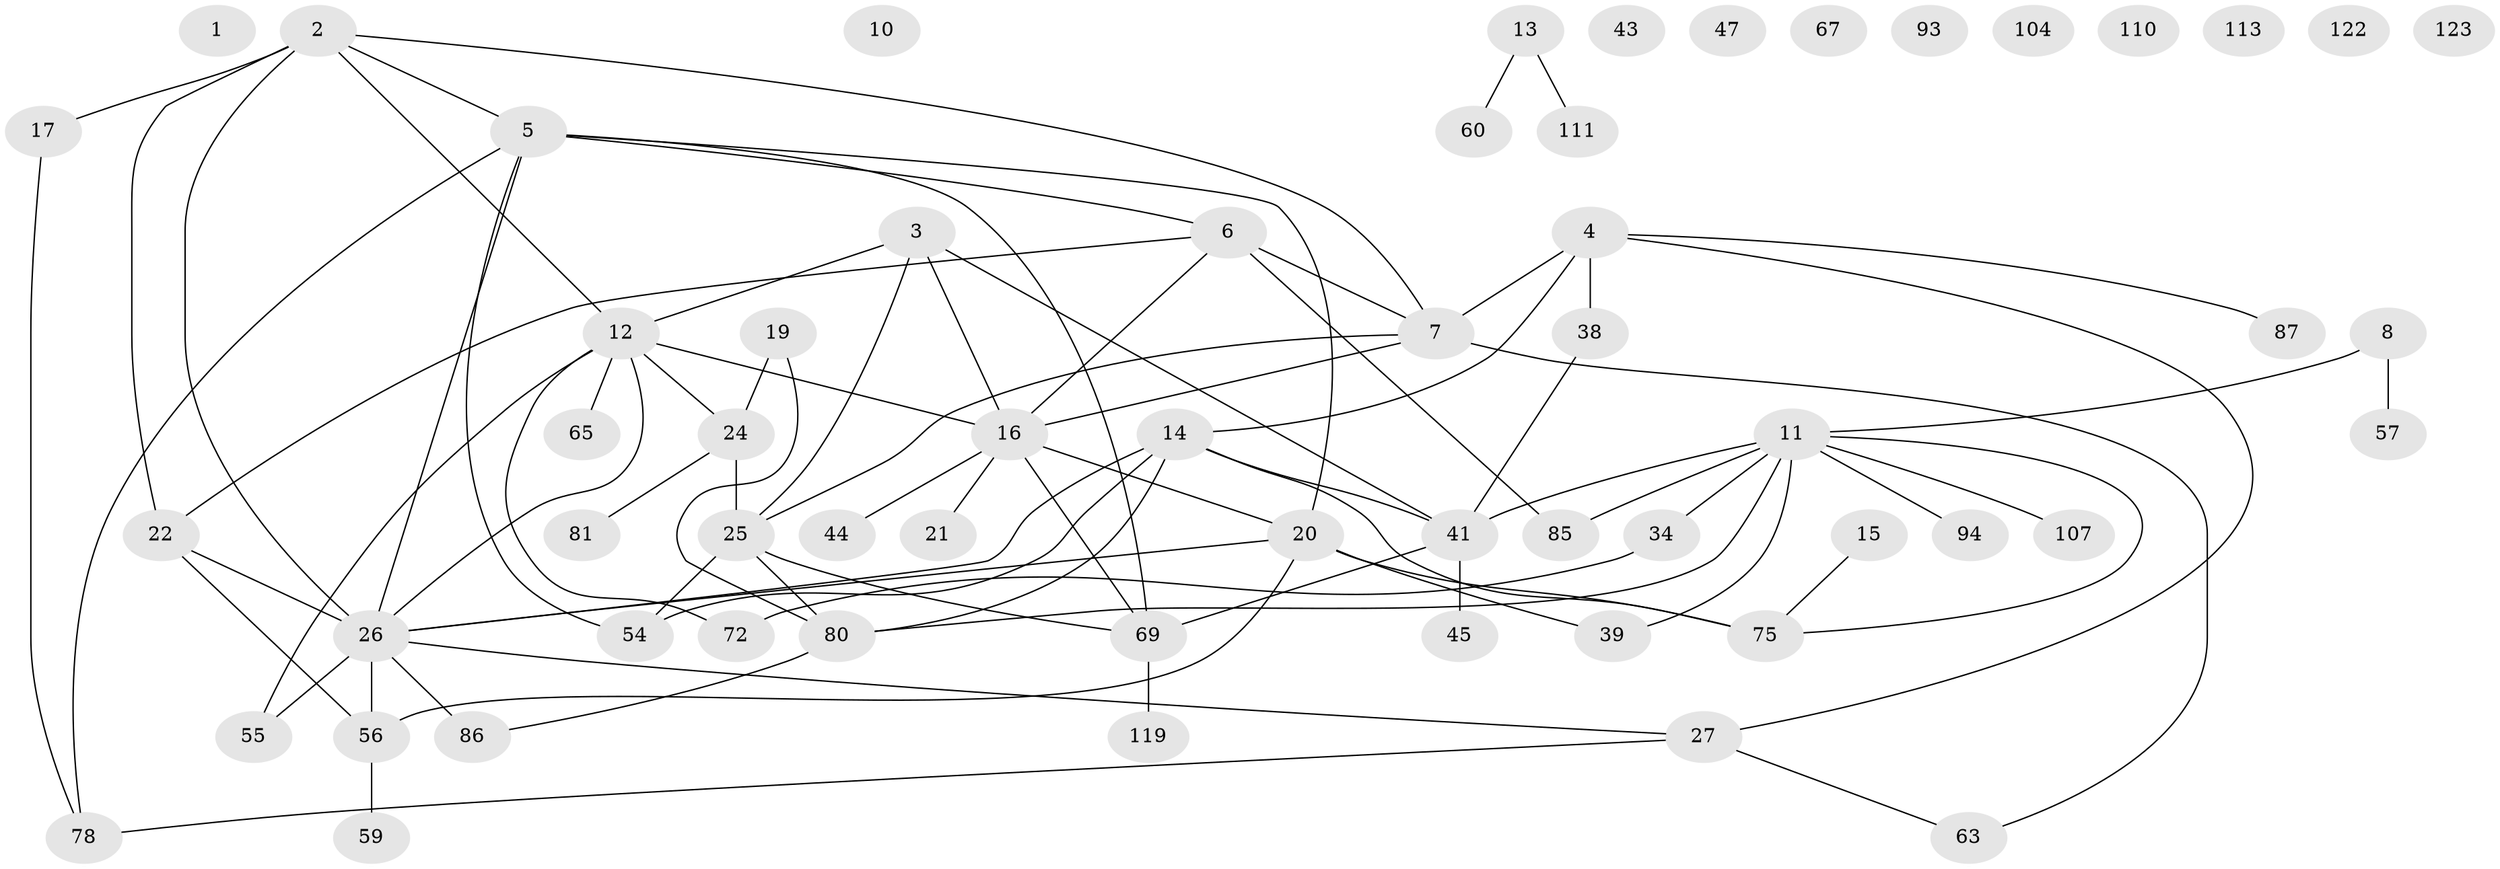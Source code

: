 // original degree distribution, {0: 0.08130081300813008, 2: 0.3089430894308943, 3: 0.1951219512195122, 5: 0.10569105691056911, 1: 0.18699186991869918, 7: 0.016260162601626018, 4: 0.10569105691056911}
// Generated by graph-tools (version 1.1) at 2025/16/03/04/25 18:16:41]
// undirected, 60 vertices, 83 edges
graph export_dot {
graph [start="1"]
  node [color=gray90,style=filled];
  1;
  2 [super="+102+106"];
  3 [super="+9+37+115"];
  4 [super="+46+48"];
  5 [super="+18+36+68+73"];
  6 [super="+28+32"];
  7 [super="+49+66+97"];
  8 [super="+29+103"];
  10;
  11 [super="+23+71+100"];
  12 [super="+76+90+120"];
  13 [super="+40"];
  14 [super="+33+52"];
  15 [super="+53"];
  16 [super="+30+118"];
  17 [super="+35"];
  19 [super="+109"];
  20 [super="+42+92+96+101"];
  21;
  22 [super="+105"];
  24 [super="+61+74"];
  25 [super="+31+58"];
  26 [super="+62+64+70+77+114"];
  27 [super="+50+82+91"];
  34 [super="+116"];
  38 [super="+79+117"];
  39;
  41 [super="+51+99"];
  43;
  44;
  45;
  47;
  54;
  55;
  56 [super="+95"];
  57;
  59;
  60;
  63;
  65;
  67;
  69 [super="+89+98"];
  72;
  75 [super="+121"];
  78;
  80 [super="+83+88"];
  81 [super="+84"];
  85 [super="+112"];
  86;
  87;
  93 [super="+108"];
  94;
  104;
  107;
  110;
  111;
  113;
  119;
  122;
  123;
  2 -- 17;
  2 -- 5;
  2 -- 7;
  2 -- 12;
  2 -- 22;
  2 -- 26;
  3 -- 25;
  3 -- 41;
  3 -- 12;
  3 -- 16;
  4 -- 87;
  4 -- 27;
  4 -- 7;
  4 -- 14;
  4 -- 38;
  5 -- 54;
  5 -- 69;
  5 -- 26;
  5 -- 78;
  5 -- 6;
  5 -- 20;
  6 -- 16;
  6 -- 22;
  6 -- 7;
  6 -- 85;
  7 -- 63;
  7 -- 16;
  7 -- 25;
  8 -- 57;
  8 -- 11 [weight=2];
  11 -- 39;
  11 -- 85 [weight=2];
  11 -- 94;
  11 -- 34;
  11 -- 41;
  11 -- 107;
  11 -- 75;
  11 -- 80;
  12 -- 72;
  12 -- 65;
  12 -- 55;
  12 -- 16;
  12 -- 24;
  12 -- 26;
  13 -- 60;
  13 -- 111;
  14 -- 54;
  14 -- 75;
  14 -- 41;
  14 -- 26;
  14 -- 80;
  15 -- 75;
  16 -- 20;
  16 -- 44;
  16 -- 21;
  16 -- 69;
  17 -- 78;
  19 -- 24;
  19 -- 80;
  20 -- 39;
  20 -- 56;
  20 -- 75;
  20 -- 26;
  22 -- 26 [weight=2];
  22 -- 56;
  24 -- 81;
  24 -- 25;
  25 -- 69;
  25 -- 54;
  25 -- 80;
  26 -- 86 [weight=2];
  26 -- 55;
  26 -- 56 [weight=2];
  26 -- 27;
  27 -- 63;
  27 -- 78;
  34 -- 72;
  38 -- 41;
  41 -- 45;
  41 -- 69;
  56 -- 59;
  69 -- 119;
  80 -- 86;
}
